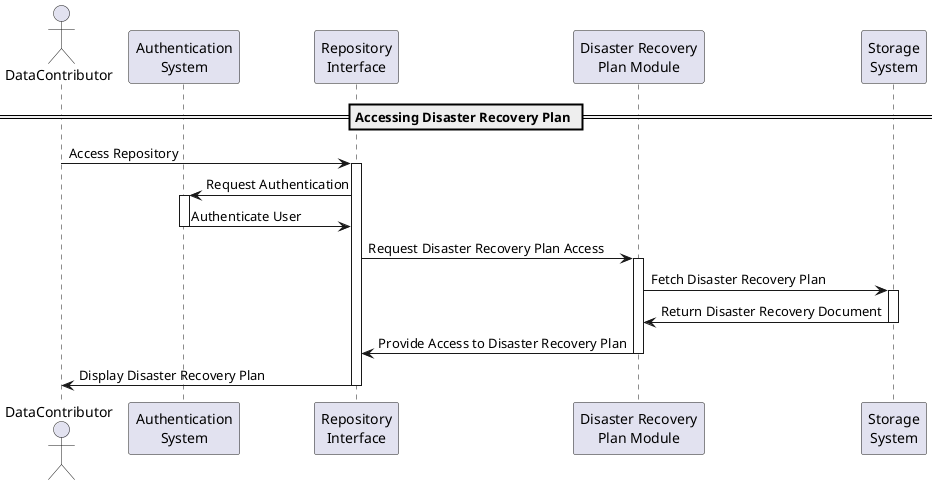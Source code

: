 @startuml
actor DataContributor as DC
participant "Authentication\nSystem" as Auth
participant "Repository\nInterface" as UI
participant "Disaster Recovery\nPlan Module" as DRPM
participant "Storage\nSystem" as Storage

== Accessing Disaster Recovery Plan ==

DC -> UI : Access Repository
activate UI

UI -> Auth : Request Authentication
activate Auth

Auth -> UI : Authenticate User
deactivate Auth

UI -> DRPM : Request Disaster Recovery Plan Access
activate DRPM

DRPM -> Storage : Fetch Disaster Recovery Plan
activate Storage

Storage -> DRPM : Return Disaster Recovery Document
deactivate Storage

DRPM -> UI : Provide Access to Disaster Recovery Plan
deactivate DRPM

UI -> DC : Display Disaster Recovery Plan
deactivate UI

@enduml
